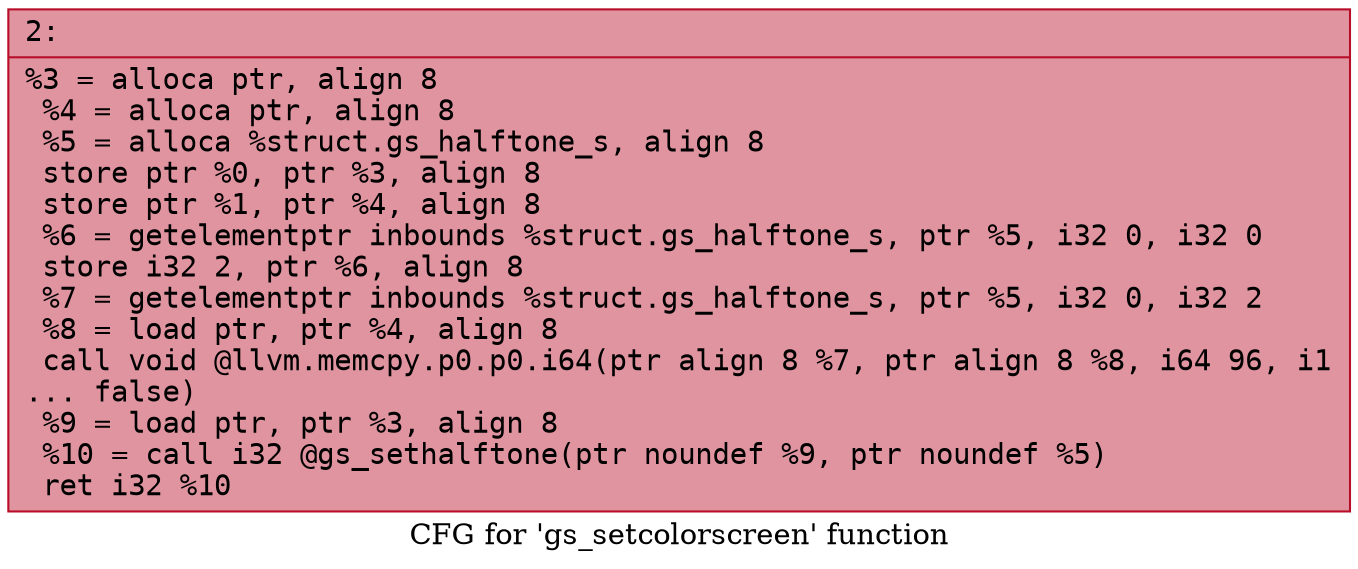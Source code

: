 digraph "CFG for 'gs_setcolorscreen' function" {
	label="CFG for 'gs_setcolorscreen' function";

	Node0x6000013be8f0 [shape=record,color="#b70d28ff", style=filled, fillcolor="#b70d2870" fontname="Courier",label="{2:\l|  %3 = alloca ptr, align 8\l  %4 = alloca ptr, align 8\l  %5 = alloca %struct.gs_halftone_s, align 8\l  store ptr %0, ptr %3, align 8\l  store ptr %1, ptr %4, align 8\l  %6 = getelementptr inbounds %struct.gs_halftone_s, ptr %5, i32 0, i32 0\l  store i32 2, ptr %6, align 8\l  %7 = getelementptr inbounds %struct.gs_halftone_s, ptr %5, i32 0, i32 2\l  %8 = load ptr, ptr %4, align 8\l  call void @llvm.memcpy.p0.p0.i64(ptr align 8 %7, ptr align 8 %8, i64 96, i1\l... false)\l  %9 = load ptr, ptr %3, align 8\l  %10 = call i32 @gs_sethalftone(ptr noundef %9, ptr noundef %5)\l  ret i32 %10\l}"];
}
